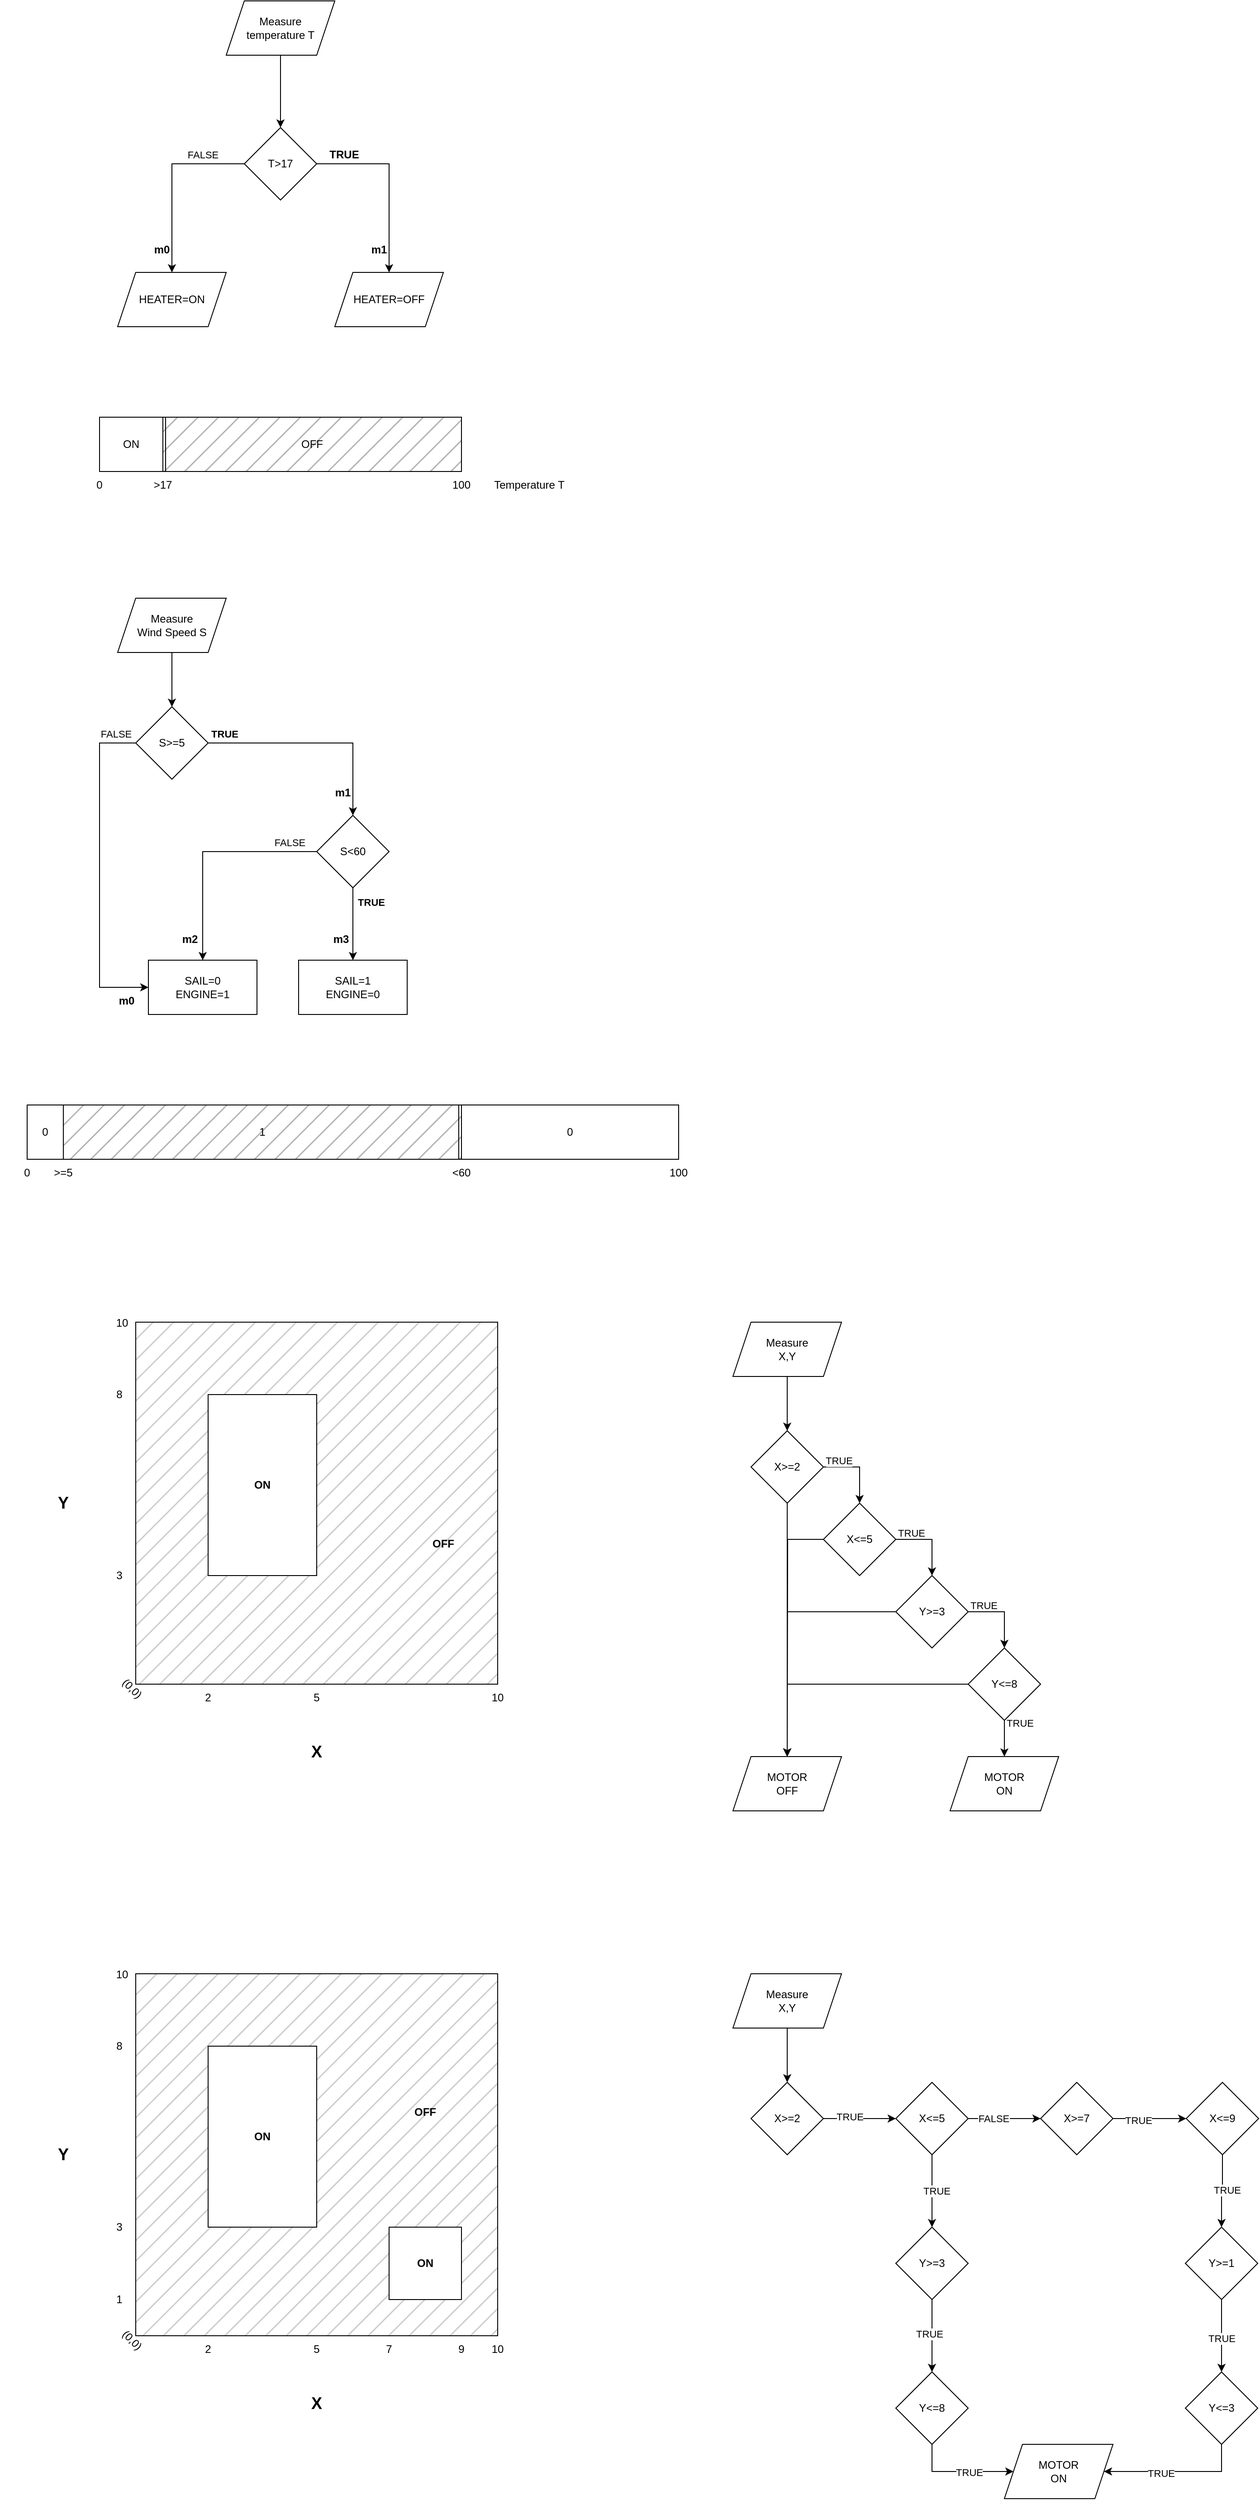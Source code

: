 <mxfile version="22.1.2" type="device">
  <diagram name="Page-1" id="Bb1y1mQhjrmPcFfC0oVa">
    <mxGraphModel dx="1149" dy="779" grid="1" gridSize="10" guides="1" tooltips="1" connect="1" arrows="1" fold="1" page="1" pageScale="1" pageWidth="827" pageHeight="1169" math="0" shadow="0">
      <root>
        <mxCell id="0" />
        <mxCell id="1" parent="0" />
        <mxCell id="ZWwNaQoVafnHjCtCmV9--36" value="1" style="rounded=0;whiteSpace=wrap;html=1;fillColor=#B3B3B3;fillStyle=hatch;" vertex="1" parent="1">
          <mxGeometry x="120" y="1240" width="440" height="60" as="geometry" />
        </mxCell>
        <mxCell id="ZWwNaQoVafnHjCtCmV9--4" style="edgeStyle=orthogonalEdgeStyle;rounded=0;orthogonalLoop=1;jettySize=auto;html=1;exitX=1;exitY=0.5;exitDx=0;exitDy=0;entryX=0.5;entryY=0;entryDx=0;entryDy=0;" edge="1" parent="1" source="ZWwNaQoVafnHjCtCmV9--1" target="ZWwNaQoVafnHjCtCmV9--2">
          <mxGeometry relative="1" as="geometry" />
        </mxCell>
        <mxCell id="ZWwNaQoVafnHjCtCmV9--21" value="&lt;b&gt;TRUE&lt;/b&gt;" style="edgeLabel;html=1;align=center;verticalAlign=middle;resizable=0;points=[];" vertex="1" connectable="0" parent="ZWwNaQoVafnHjCtCmV9--4">
          <mxGeometry x="-0.727" y="-2" relative="1" as="geometry">
            <mxPoint x="-15" y="-12" as="offset" />
          </mxGeometry>
        </mxCell>
        <mxCell id="ZWwNaQoVafnHjCtCmV9--7" style="edgeStyle=orthogonalEdgeStyle;rounded=0;orthogonalLoop=1;jettySize=auto;html=1;exitX=0;exitY=0.5;exitDx=0;exitDy=0;entryX=0;entryY=0.5;entryDx=0;entryDy=0;" edge="1" parent="1" source="ZWwNaQoVafnHjCtCmV9--1" target="ZWwNaQoVafnHjCtCmV9--6">
          <mxGeometry relative="1" as="geometry">
            <Array as="points">
              <mxPoint x="160" y="840" />
              <mxPoint x="160" y="1110" />
            </Array>
          </mxGeometry>
        </mxCell>
        <mxCell id="ZWwNaQoVafnHjCtCmV9--26" value="FALSE" style="edgeLabel;html=1;align=center;verticalAlign=middle;resizable=0;points=[];" vertex="1" connectable="0" parent="ZWwNaQoVafnHjCtCmV9--7">
          <mxGeometry x="-0.505" y="-2" relative="1" as="geometry">
            <mxPoint x="20" y="-60" as="offset" />
          </mxGeometry>
        </mxCell>
        <mxCell id="ZWwNaQoVafnHjCtCmV9--1" value="S&amp;gt;=5" style="rhombus;whiteSpace=wrap;html=1;" vertex="1" parent="1">
          <mxGeometry x="200" y="800" width="80" height="80" as="geometry" />
        </mxCell>
        <mxCell id="ZWwNaQoVafnHjCtCmV9--5" style="edgeStyle=orthogonalEdgeStyle;rounded=0;orthogonalLoop=1;jettySize=auto;html=1;exitX=0.5;exitY=1;exitDx=0;exitDy=0;entryX=0.5;entryY=0;entryDx=0;entryDy=0;" edge="1" parent="1" source="ZWwNaQoVafnHjCtCmV9--2" target="ZWwNaQoVafnHjCtCmV9--3">
          <mxGeometry relative="1" as="geometry" />
        </mxCell>
        <mxCell id="ZWwNaQoVafnHjCtCmV9--22" value="&lt;b&gt;TRUE&lt;/b&gt;" style="edgeLabel;html=1;align=center;verticalAlign=middle;resizable=0;points=[];" vertex="1" connectable="0" parent="ZWwNaQoVafnHjCtCmV9--5">
          <mxGeometry x="0.03" relative="1" as="geometry">
            <mxPoint x="20" y="-25" as="offset" />
          </mxGeometry>
        </mxCell>
        <mxCell id="ZWwNaQoVafnHjCtCmV9--8" style="edgeStyle=orthogonalEdgeStyle;rounded=0;orthogonalLoop=1;jettySize=auto;html=1;exitX=0;exitY=0.5;exitDx=0;exitDy=0;entryX=0.5;entryY=0;entryDx=0;entryDy=0;" edge="1" parent="1" source="ZWwNaQoVafnHjCtCmV9--2" target="ZWwNaQoVafnHjCtCmV9--6">
          <mxGeometry relative="1" as="geometry" />
        </mxCell>
        <mxCell id="ZWwNaQoVafnHjCtCmV9--27" value="FALSE" style="edgeLabel;html=1;align=center;verticalAlign=middle;resizable=0;points=[];" vertex="1" connectable="0" parent="ZWwNaQoVafnHjCtCmV9--8">
          <mxGeometry x="-0.437" y="3" relative="1" as="geometry">
            <mxPoint x="39" y="-13" as="offset" />
          </mxGeometry>
        </mxCell>
        <mxCell id="ZWwNaQoVafnHjCtCmV9--2" value="S&amp;lt;60" style="rhombus;whiteSpace=wrap;html=1;" vertex="1" parent="1">
          <mxGeometry x="400" y="920" width="80" height="80" as="geometry" />
        </mxCell>
        <mxCell id="ZWwNaQoVafnHjCtCmV9--3" value="SAIL=1&lt;br&gt;ENGINE=0" style="rounded=0;whiteSpace=wrap;html=1;" vertex="1" parent="1">
          <mxGeometry x="380" y="1080" width="120" height="60" as="geometry" />
        </mxCell>
        <mxCell id="ZWwNaQoVafnHjCtCmV9--6" value="SAIL=0&lt;br&gt;ENGINE=1" style="rounded=0;whiteSpace=wrap;html=1;" vertex="1" parent="1">
          <mxGeometry x="214" y="1080" width="120" height="60" as="geometry" />
        </mxCell>
        <mxCell id="ZWwNaQoVafnHjCtCmV9--16" style="edgeStyle=orthogonalEdgeStyle;rounded=0;orthogonalLoop=1;jettySize=auto;html=1;exitX=1;exitY=0.5;exitDx=0;exitDy=0;entryX=0.5;entryY=0;entryDx=0;entryDy=0;" edge="1" parent="1" source="ZWwNaQoVafnHjCtCmV9--9" target="ZWwNaQoVafnHjCtCmV9--14">
          <mxGeometry relative="1" as="geometry" />
        </mxCell>
        <mxCell id="ZWwNaQoVafnHjCtCmV9--20" value="&lt;font style=&quot;font-size: 12px;&quot;&gt;TRUE&lt;/font&gt;" style="edgeLabel;html=1;align=center;verticalAlign=middle;resizable=0;points=[];fontStyle=1" vertex="1" connectable="0" parent="ZWwNaQoVafnHjCtCmV9--16">
          <mxGeometry x="-0.522" y="-3" relative="1" as="geometry">
            <mxPoint x="-18" y="-13" as="offset" />
          </mxGeometry>
        </mxCell>
        <mxCell id="ZWwNaQoVafnHjCtCmV9--17" style="edgeStyle=orthogonalEdgeStyle;rounded=0;orthogonalLoop=1;jettySize=auto;html=1;exitX=0;exitY=0.5;exitDx=0;exitDy=0;" edge="1" parent="1" source="ZWwNaQoVafnHjCtCmV9--9" target="ZWwNaQoVafnHjCtCmV9--15">
          <mxGeometry relative="1" as="geometry" />
        </mxCell>
        <mxCell id="ZWwNaQoVafnHjCtCmV9--28" value="FALSE" style="edgeLabel;html=1;align=center;verticalAlign=middle;resizable=0;points=[];" vertex="1" connectable="0" parent="ZWwNaQoVafnHjCtCmV9--17">
          <mxGeometry x="-0.418" y="4" relative="1" as="geometry">
            <mxPoint x="12" y="-14" as="offset" />
          </mxGeometry>
        </mxCell>
        <mxCell id="ZWwNaQoVafnHjCtCmV9--9" value="T&amp;gt;17" style="rhombus;whiteSpace=wrap;html=1;" vertex="1" parent="1">
          <mxGeometry x="320" y="160" width="80" height="80" as="geometry" />
        </mxCell>
        <mxCell id="ZWwNaQoVafnHjCtCmV9--10" value="" style="endArrow=classic;html=1;rounded=0;entryX=0.5;entryY=0;entryDx=0;entryDy=0;" edge="1" parent="1" target="ZWwNaQoVafnHjCtCmV9--9">
          <mxGeometry width="50" height="50" relative="1" as="geometry">
            <mxPoint x="360" y="80" as="sourcePoint" />
            <mxPoint x="440" y="80" as="targetPoint" />
          </mxGeometry>
        </mxCell>
        <mxCell id="ZWwNaQoVafnHjCtCmV9--12" value="Measure &lt;br&gt;temperature T" style="shape=parallelogram;perimeter=parallelogramPerimeter;whiteSpace=wrap;html=1;fixedSize=1;" vertex="1" parent="1">
          <mxGeometry x="300" y="20" width="120" height="60" as="geometry" />
        </mxCell>
        <mxCell id="ZWwNaQoVafnHjCtCmV9--14" value="HEATER=OFF" style="shape=parallelogram;perimeter=parallelogramPerimeter;whiteSpace=wrap;html=1;fixedSize=1;" vertex="1" parent="1">
          <mxGeometry x="420" y="320" width="120" height="60" as="geometry" />
        </mxCell>
        <mxCell id="ZWwNaQoVafnHjCtCmV9--15" value="HEATER=ON" style="shape=parallelogram;perimeter=parallelogramPerimeter;whiteSpace=wrap;html=1;fixedSize=1;" vertex="1" parent="1">
          <mxGeometry x="180" y="320" width="120" height="60" as="geometry" />
        </mxCell>
        <mxCell id="ZWwNaQoVafnHjCtCmV9--19" style="edgeStyle=orthogonalEdgeStyle;rounded=0;orthogonalLoop=1;jettySize=auto;html=1;exitX=0.5;exitY=1;exitDx=0;exitDy=0;" edge="1" parent="1" source="ZWwNaQoVafnHjCtCmV9--18" target="ZWwNaQoVafnHjCtCmV9--1">
          <mxGeometry relative="1" as="geometry" />
        </mxCell>
        <mxCell id="ZWwNaQoVafnHjCtCmV9--18" value="Measure &lt;br&gt;Wind Speed S" style="shape=parallelogram;perimeter=parallelogramPerimeter;whiteSpace=wrap;html=1;fixedSize=1;" vertex="1" parent="1">
          <mxGeometry x="180" y="680" width="120" height="60" as="geometry" />
        </mxCell>
        <mxCell id="ZWwNaQoVafnHjCtCmV9--23" value="&lt;b&gt;m1&lt;/b&gt;" style="text;html=1;strokeColor=none;fillColor=none;align=center;verticalAlign=middle;whiteSpace=wrap;rounded=0;" vertex="1" parent="1">
          <mxGeometry x="399" y="880" width="60" height="30" as="geometry" />
        </mxCell>
        <mxCell id="ZWwNaQoVafnHjCtCmV9--24" value="m0" style="text;html=1;strokeColor=none;fillColor=none;align=center;verticalAlign=middle;whiteSpace=wrap;rounded=0;fontStyle=1" vertex="1" parent="1">
          <mxGeometry x="160" y="1110" width="60" height="30" as="geometry" />
        </mxCell>
        <mxCell id="ZWwNaQoVafnHjCtCmV9--25" value="m2" style="text;html=1;strokeColor=none;fillColor=none;align=center;verticalAlign=middle;whiteSpace=wrap;rounded=0;fontStyle=1" vertex="1" parent="1">
          <mxGeometry x="230" y="1042" width="60" height="30" as="geometry" />
        </mxCell>
        <mxCell id="ZWwNaQoVafnHjCtCmV9--31" value="ON" style="rounded=0;whiteSpace=wrap;html=1;" vertex="1" parent="1">
          <mxGeometry x="160" y="480" width="70" height="60" as="geometry" />
        </mxCell>
        <mxCell id="ZWwNaQoVafnHjCtCmV9--32" value="OFF" style="rounded=0;whiteSpace=wrap;html=1;fillColor=#B3B3B3;fillStyle=hatch;" vertex="1" parent="1">
          <mxGeometry x="230" y="480" width="330" height="60" as="geometry" />
        </mxCell>
        <mxCell id="ZWwNaQoVafnHjCtCmV9--34" value="&amp;gt;17" style="text;html=1;strokeColor=none;fillColor=none;align=center;verticalAlign=middle;whiteSpace=wrap;rounded=0;" vertex="1" parent="1">
          <mxGeometry x="200" y="540" width="60" height="30" as="geometry" />
        </mxCell>
        <mxCell id="ZWwNaQoVafnHjCtCmV9--35" value="0" style="rounded=0;whiteSpace=wrap;html=1;" vertex="1" parent="1">
          <mxGeometry x="80" y="1240" width="40" height="60" as="geometry" />
        </mxCell>
        <mxCell id="ZWwNaQoVafnHjCtCmV9--37" value="0" style="rounded=0;whiteSpace=wrap;html=1;" vertex="1" parent="1">
          <mxGeometry x="560" y="1240" width="240" height="60" as="geometry" />
        </mxCell>
        <mxCell id="ZWwNaQoVafnHjCtCmV9--38" value="&amp;gt;=5" style="text;html=1;strokeColor=none;fillColor=none;align=center;verticalAlign=middle;whiteSpace=wrap;rounded=0;" vertex="1" parent="1">
          <mxGeometry x="90" y="1300" width="60" height="30" as="geometry" />
        </mxCell>
        <mxCell id="ZWwNaQoVafnHjCtCmV9--39" value="&amp;lt;60" style="text;html=1;strokeColor=none;fillColor=none;align=center;verticalAlign=middle;whiteSpace=wrap;rounded=0;" vertex="1" parent="1">
          <mxGeometry x="530" y="1300" width="60" height="30" as="geometry" />
        </mxCell>
        <mxCell id="ZWwNaQoVafnHjCtCmV9--40" value="m3" style="text;html=1;strokeColor=none;fillColor=none;align=center;verticalAlign=middle;whiteSpace=wrap;rounded=0;fontStyle=1" vertex="1" parent="1">
          <mxGeometry x="397" y="1042" width="60" height="30" as="geometry" />
        </mxCell>
        <mxCell id="ZWwNaQoVafnHjCtCmV9--41" value="&lt;b&gt;m1&lt;/b&gt;" style="text;html=1;strokeColor=none;fillColor=none;align=center;verticalAlign=middle;whiteSpace=wrap;rounded=0;" vertex="1" parent="1">
          <mxGeometry x="439" y="280" width="60" height="30" as="geometry" />
        </mxCell>
        <mxCell id="ZWwNaQoVafnHjCtCmV9--42" value="&lt;b&gt;m0&lt;/b&gt;" style="text;html=1;strokeColor=none;fillColor=none;align=center;verticalAlign=middle;whiteSpace=wrap;rounded=0;" vertex="1" parent="1">
          <mxGeometry x="199" y="280" width="60" height="30" as="geometry" />
        </mxCell>
        <mxCell id="ZWwNaQoVafnHjCtCmV9--43" value="Temperature T" style="text;html=1;strokeColor=none;fillColor=none;align=center;verticalAlign=middle;whiteSpace=wrap;rounded=0;" vertex="1" parent="1">
          <mxGeometry x="580" y="540" width="110" height="30" as="geometry" />
        </mxCell>
        <mxCell id="ZWwNaQoVafnHjCtCmV9--44" value="0" style="text;html=1;strokeColor=none;fillColor=none;align=center;verticalAlign=middle;whiteSpace=wrap;rounded=0;" vertex="1" parent="1">
          <mxGeometry x="130" y="540" width="60" height="30" as="geometry" />
        </mxCell>
        <mxCell id="ZWwNaQoVafnHjCtCmV9--45" value="100" style="text;html=1;strokeColor=none;fillColor=none;align=center;verticalAlign=middle;whiteSpace=wrap;rounded=0;" vertex="1" parent="1">
          <mxGeometry x="530" y="540" width="60" height="30" as="geometry" />
        </mxCell>
        <mxCell id="ZWwNaQoVafnHjCtCmV9--46" value="100" style="text;html=1;strokeColor=none;fillColor=none;align=center;verticalAlign=middle;whiteSpace=wrap;rounded=0;" vertex="1" parent="1">
          <mxGeometry x="770" y="1300" width="60" height="30" as="geometry" />
        </mxCell>
        <mxCell id="ZWwNaQoVafnHjCtCmV9--47" value="0" style="text;html=1;strokeColor=none;fillColor=none;align=center;verticalAlign=middle;whiteSpace=wrap;rounded=0;" vertex="1" parent="1">
          <mxGeometry x="50" y="1300" width="60" height="30" as="geometry" />
        </mxCell>
        <mxCell id="ZWwNaQoVafnHjCtCmV9--48" value="" style="endArrow=none;html=1;strokeWidth=1;rounded=0;exitX=0;exitY=0;exitDx=0;exitDy=0;entryX=0.5;entryY=0;entryDx=0;entryDy=0;" edge="1" parent="1">
          <mxGeometry width="50" height="50" relative="1" as="geometry">
            <mxPoint x="557.0" y="1240" as="sourcePoint" />
            <mxPoint x="557" y="1300" as="targetPoint" />
          </mxGeometry>
        </mxCell>
        <mxCell id="ZWwNaQoVafnHjCtCmV9--49" value="" style="endArrow=none;html=1;rounded=0;exitX=0;exitY=0;exitDx=0;exitDy=0;entryX=0;entryY=1;entryDx=0;entryDy=0;" edge="1" parent="1">
          <mxGeometry width="50" height="50" relative="1" as="geometry">
            <mxPoint x="233" y="480" as="sourcePoint" />
            <mxPoint x="233" y="540" as="targetPoint" />
          </mxGeometry>
        </mxCell>
        <mxCell id="ZWwNaQoVafnHjCtCmV9--50" value="" style="whiteSpace=wrap;html=1;aspect=fixed;fillStyle=hatch;fillColor=#CCCCCC;" vertex="1" parent="1">
          <mxGeometry x="200" y="1480" width="400" height="400" as="geometry" />
        </mxCell>
        <mxCell id="ZWwNaQoVafnHjCtCmV9--51" value="&lt;b&gt;ON&lt;/b&gt;" style="rounded=0;whiteSpace=wrap;html=1;" vertex="1" parent="1">
          <mxGeometry x="280" y="1560" width="120" height="200" as="geometry" />
        </mxCell>
        <mxCell id="ZWwNaQoVafnHjCtCmV9--52" value="&lt;b&gt;&lt;font style=&quot;font-size: 18px;&quot;&gt;X&lt;/font&gt;&lt;/b&gt;" style="text;html=1;strokeColor=none;fillColor=none;align=center;verticalAlign=middle;whiteSpace=wrap;rounded=0;" vertex="1" parent="1">
          <mxGeometry x="370" y="1940" width="60" height="30" as="geometry" />
        </mxCell>
        <mxCell id="ZWwNaQoVafnHjCtCmV9--53" value="&lt;b&gt;&lt;font style=&quot;font-size: 18px;&quot;&gt;Y&lt;/font&gt;&lt;/b&gt;" style="text;html=1;strokeColor=none;fillColor=none;align=center;verticalAlign=middle;whiteSpace=wrap;rounded=0;" vertex="1" parent="1">
          <mxGeometry x="90" y="1665" width="60" height="30" as="geometry" />
        </mxCell>
        <mxCell id="ZWwNaQoVafnHjCtCmV9--54" value="(0,0)" style="text;html=1;strokeColor=none;fillColor=none;align=center;verticalAlign=middle;whiteSpace=wrap;rounded=0;rotation=45;" vertex="1" parent="1">
          <mxGeometry x="166" y="1870" width="60" height="30" as="geometry" />
        </mxCell>
        <mxCell id="ZWwNaQoVafnHjCtCmV9--55" value="10" style="text;html=1;strokeColor=none;fillColor=none;align=center;verticalAlign=middle;whiteSpace=wrap;rounded=0;" vertex="1" parent="1">
          <mxGeometry x="570" y="1880" width="60" height="30" as="geometry" />
        </mxCell>
        <mxCell id="ZWwNaQoVafnHjCtCmV9--56" value="10" style="text;html=1;strokeColor=none;fillColor=none;align=center;verticalAlign=middle;whiteSpace=wrap;rounded=0;" vertex="1" parent="1">
          <mxGeometry x="155" y="1466" width="60" height="30" as="geometry" />
        </mxCell>
        <mxCell id="ZWwNaQoVafnHjCtCmV9--57" value="8" style="text;html=1;strokeColor=none;fillColor=none;align=center;verticalAlign=middle;whiteSpace=wrap;rounded=0;" vertex="1" parent="1">
          <mxGeometry x="152" y="1545" width="60" height="30" as="geometry" />
        </mxCell>
        <mxCell id="ZWwNaQoVafnHjCtCmV9--58" value="3" style="text;html=1;strokeColor=none;fillColor=none;align=center;verticalAlign=middle;whiteSpace=wrap;rounded=0;" vertex="1" parent="1">
          <mxGeometry x="152" y="1745" width="60" height="30" as="geometry" />
        </mxCell>
        <mxCell id="ZWwNaQoVafnHjCtCmV9--59" value="2" style="text;html=1;strokeColor=none;fillColor=none;align=center;verticalAlign=middle;whiteSpace=wrap;rounded=0;" vertex="1" parent="1">
          <mxGeometry x="250" y="1880" width="60" height="30" as="geometry" />
        </mxCell>
        <mxCell id="ZWwNaQoVafnHjCtCmV9--60" value="5" style="text;html=1;strokeColor=none;fillColor=none;align=center;verticalAlign=middle;whiteSpace=wrap;rounded=0;" vertex="1" parent="1">
          <mxGeometry x="370" y="1880" width="60" height="30" as="geometry" />
        </mxCell>
        <mxCell id="ZWwNaQoVafnHjCtCmV9--61" value="&lt;b&gt;OFF&lt;/b&gt;" style="text;html=1;strokeColor=none;fillColor=none;align=center;verticalAlign=middle;whiteSpace=wrap;rounded=0;" vertex="1" parent="1">
          <mxGeometry x="510" y="1710" width="60" height="30" as="geometry" />
        </mxCell>
        <mxCell id="ZWwNaQoVafnHjCtCmV9--67" style="edgeStyle=orthogonalEdgeStyle;rounded=0;orthogonalLoop=1;jettySize=auto;html=1;exitX=0.5;exitY=1;exitDx=0;exitDy=0;entryX=0.5;entryY=0;entryDx=0;entryDy=0;" edge="1" parent="1" source="ZWwNaQoVafnHjCtCmV9--62" target="ZWwNaQoVafnHjCtCmV9--63">
          <mxGeometry relative="1" as="geometry" />
        </mxCell>
        <mxCell id="ZWwNaQoVafnHjCtCmV9--62" value="Measure&lt;br&gt;X,Y" style="shape=parallelogram;perimeter=parallelogramPerimeter;whiteSpace=wrap;html=1;fixedSize=1;" vertex="1" parent="1">
          <mxGeometry x="860" y="1480" width="120" height="60" as="geometry" />
        </mxCell>
        <mxCell id="ZWwNaQoVafnHjCtCmV9--68" style="edgeStyle=orthogonalEdgeStyle;rounded=0;orthogonalLoop=1;jettySize=auto;html=1;exitX=1;exitY=0.5;exitDx=0;exitDy=0;entryX=0.5;entryY=0;entryDx=0;entryDy=0;" edge="1" parent="1" source="ZWwNaQoVafnHjCtCmV9--63" target="ZWwNaQoVafnHjCtCmV9--64">
          <mxGeometry relative="1" as="geometry" />
        </mxCell>
        <mxCell id="ZWwNaQoVafnHjCtCmV9--79" value="TRUE" style="edgeLabel;html=1;align=center;verticalAlign=middle;resizable=0;points=[];" vertex="1" connectable="0" parent="ZWwNaQoVafnHjCtCmV9--68">
          <mxGeometry x="-0.321" y="-1" relative="1" as="geometry">
            <mxPoint x="-10" y="-8" as="offset" />
          </mxGeometry>
        </mxCell>
        <mxCell id="ZWwNaQoVafnHjCtCmV9--80" value="TRUE" style="edgeLabel;html=1;align=center;verticalAlign=middle;resizable=0;points=[];" vertex="1" connectable="0" parent="ZWwNaQoVafnHjCtCmV9--68">
          <mxGeometry x="-0.321" y="-1" relative="1" as="geometry">
            <mxPoint x="70" y="72" as="offset" />
          </mxGeometry>
        </mxCell>
        <mxCell id="ZWwNaQoVafnHjCtCmV9--81" value="TRUE" style="edgeLabel;html=1;align=center;verticalAlign=middle;resizable=0;points=[];" vertex="1" connectable="0" parent="ZWwNaQoVafnHjCtCmV9--68">
          <mxGeometry x="-0.321" y="-1" relative="1" as="geometry">
            <mxPoint x="150" y="152" as="offset" />
          </mxGeometry>
        </mxCell>
        <mxCell id="ZWwNaQoVafnHjCtCmV9--82" value="TRUE" style="edgeLabel;html=1;align=center;verticalAlign=middle;resizable=0;points=[];" vertex="1" connectable="0" parent="ZWwNaQoVafnHjCtCmV9--68">
          <mxGeometry x="-0.321" y="-1" relative="1" as="geometry">
            <mxPoint x="190" y="282" as="offset" />
          </mxGeometry>
        </mxCell>
        <mxCell id="ZWwNaQoVafnHjCtCmV9--75" style="edgeStyle=orthogonalEdgeStyle;rounded=0;orthogonalLoop=1;jettySize=auto;html=1;exitX=0.5;exitY=1;exitDx=0;exitDy=0;entryX=0.5;entryY=0;entryDx=0;entryDy=0;" edge="1" parent="1" source="ZWwNaQoVafnHjCtCmV9--63" target="ZWwNaQoVafnHjCtCmV9--72">
          <mxGeometry relative="1" as="geometry" />
        </mxCell>
        <mxCell id="ZWwNaQoVafnHjCtCmV9--63" value="X&amp;gt;=2" style="rhombus;whiteSpace=wrap;html=1;" vertex="1" parent="1">
          <mxGeometry x="880" y="1600" width="80" height="80" as="geometry" />
        </mxCell>
        <mxCell id="ZWwNaQoVafnHjCtCmV9--69" style="edgeStyle=orthogonalEdgeStyle;rounded=0;orthogonalLoop=1;jettySize=auto;html=1;exitX=1;exitY=0.5;exitDx=0;exitDy=0;entryX=0.5;entryY=0;entryDx=0;entryDy=0;" edge="1" parent="1" source="ZWwNaQoVafnHjCtCmV9--64" target="ZWwNaQoVafnHjCtCmV9--65">
          <mxGeometry relative="1" as="geometry" />
        </mxCell>
        <mxCell id="ZWwNaQoVafnHjCtCmV9--76" style="edgeStyle=orthogonalEdgeStyle;rounded=0;orthogonalLoop=1;jettySize=auto;html=1;exitX=0;exitY=0.5;exitDx=0;exitDy=0;" edge="1" parent="1" source="ZWwNaQoVafnHjCtCmV9--64">
          <mxGeometry relative="1" as="geometry">
            <mxPoint x="920" y="1960" as="targetPoint" />
          </mxGeometry>
        </mxCell>
        <mxCell id="ZWwNaQoVafnHjCtCmV9--64" value="X&amp;lt;=5" style="rhombus;whiteSpace=wrap;html=1;" vertex="1" parent="1">
          <mxGeometry x="960" y="1680" width="80" height="80" as="geometry" />
        </mxCell>
        <mxCell id="ZWwNaQoVafnHjCtCmV9--70" style="edgeStyle=orthogonalEdgeStyle;rounded=0;orthogonalLoop=1;jettySize=auto;html=1;exitX=1;exitY=0.5;exitDx=0;exitDy=0;entryX=0.5;entryY=0;entryDx=0;entryDy=0;" edge="1" parent="1" source="ZWwNaQoVafnHjCtCmV9--65" target="ZWwNaQoVafnHjCtCmV9--66">
          <mxGeometry relative="1" as="geometry" />
        </mxCell>
        <mxCell id="ZWwNaQoVafnHjCtCmV9--77" style="edgeStyle=orthogonalEdgeStyle;rounded=0;orthogonalLoop=1;jettySize=auto;html=1;exitX=0;exitY=0.5;exitDx=0;exitDy=0;entryX=0.5;entryY=0;entryDx=0;entryDy=0;" edge="1" parent="1" source="ZWwNaQoVafnHjCtCmV9--65" target="ZWwNaQoVafnHjCtCmV9--72">
          <mxGeometry relative="1" as="geometry">
            <mxPoint x="920.0" y="1800.167" as="targetPoint" />
          </mxGeometry>
        </mxCell>
        <mxCell id="ZWwNaQoVafnHjCtCmV9--65" value="Y&amp;gt;=3" style="rhombus;whiteSpace=wrap;html=1;" vertex="1" parent="1">
          <mxGeometry x="1040" y="1760" width="80" height="80" as="geometry" />
        </mxCell>
        <mxCell id="ZWwNaQoVafnHjCtCmV9--74" style="edgeStyle=orthogonalEdgeStyle;rounded=0;orthogonalLoop=1;jettySize=auto;html=1;exitX=0.5;exitY=1;exitDx=0;exitDy=0;entryX=0.5;entryY=0;entryDx=0;entryDy=0;" edge="1" parent="1" source="ZWwNaQoVafnHjCtCmV9--66" target="ZWwNaQoVafnHjCtCmV9--73">
          <mxGeometry relative="1" as="geometry" />
        </mxCell>
        <mxCell id="ZWwNaQoVafnHjCtCmV9--78" style="edgeStyle=orthogonalEdgeStyle;rounded=0;orthogonalLoop=1;jettySize=auto;html=1;exitX=0;exitY=0.5;exitDx=0;exitDy=0;" edge="1" parent="1" source="ZWwNaQoVafnHjCtCmV9--66" target="ZWwNaQoVafnHjCtCmV9--72">
          <mxGeometry relative="1" as="geometry" />
        </mxCell>
        <mxCell id="ZWwNaQoVafnHjCtCmV9--66" value="Y&amp;lt;=8" style="rhombus;whiteSpace=wrap;html=1;" vertex="1" parent="1">
          <mxGeometry x="1120" y="1840" width="80" height="80" as="geometry" />
        </mxCell>
        <mxCell id="ZWwNaQoVafnHjCtCmV9--72" value="MOTOR&lt;br&gt;OFF" style="shape=parallelogram;perimeter=parallelogramPerimeter;whiteSpace=wrap;html=1;fixedSize=1;" vertex="1" parent="1">
          <mxGeometry x="860" y="1960" width="120" height="60" as="geometry" />
        </mxCell>
        <mxCell id="ZWwNaQoVafnHjCtCmV9--73" value="MOTOR&lt;br&gt;ON" style="shape=parallelogram;perimeter=parallelogramPerimeter;whiteSpace=wrap;html=1;fixedSize=1;" vertex="1" parent="1">
          <mxGeometry x="1100" y="1960" width="120" height="60" as="geometry" />
        </mxCell>
        <mxCell id="ZWwNaQoVafnHjCtCmV9--83" value="" style="whiteSpace=wrap;html=1;aspect=fixed;fillStyle=hatch;fillColor=#CCCCCC;" vertex="1" parent="1">
          <mxGeometry x="200" y="2200" width="400" height="400" as="geometry" />
        </mxCell>
        <mxCell id="ZWwNaQoVafnHjCtCmV9--84" value="&lt;b&gt;ON&lt;/b&gt;" style="rounded=0;whiteSpace=wrap;html=1;" vertex="1" parent="1">
          <mxGeometry x="280" y="2280" width="120" height="200" as="geometry" />
        </mxCell>
        <mxCell id="ZWwNaQoVafnHjCtCmV9--85" value="&lt;b&gt;&lt;font style=&quot;font-size: 18px;&quot;&gt;X&lt;/font&gt;&lt;/b&gt;" style="text;html=1;strokeColor=none;fillColor=none;align=center;verticalAlign=middle;whiteSpace=wrap;rounded=0;" vertex="1" parent="1">
          <mxGeometry x="370" y="2660" width="60" height="30" as="geometry" />
        </mxCell>
        <mxCell id="ZWwNaQoVafnHjCtCmV9--86" value="&lt;b&gt;&lt;font style=&quot;font-size: 18px;&quot;&gt;Y&lt;/font&gt;&lt;/b&gt;" style="text;html=1;strokeColor=none;fillColor=none;align=center;verticalAlign=middle;whiteSpace=wrap;rounded=0;" vertex="1" parent="1">
          <mxGeometry x="90" y="2385" width="60" height="30" as="geometry" />
        </mxCell>
        <mxCell id="ZWwNaQoVafnHjCtCmV9--87" value="(0,0)" style="text;html=1;strokeColor=none;fillColor=none;align=center;verticalAlign=middle;whiteSpace=wrap;rounded=0;rotation=45;" vertex="1" parent="1">
          <mxGeometry x="166" y="2590" width="60" height="30" as="geometry" />
        </mxCell>
        <mxCell id="ZWwNaQoVafnHjCtCmV9--88" value="10" style="text;html=1;strokeColor=none;fillColor=none;align=center;verticalAlign=middle;whiteSpace=wrap;rounded=0;" vertex="1" parent="1">
          <mxGeometry x="570" y="2600" width="60" height="30" as="geometry" />
        </mxCell>
        <mxCell id="ZWwNaQoVafnHjCtCmV9--89" value="10" style="text;html=1;strokeColor=none;fillColor=none;align=center;verticalAlign=middle;whiteSpace=wrap;rounded=0;" vertex="1" parent="1">
          <mxGeometry x="155" y="2186" width="60" height="30" as="geometry" />
        </mxCell>
        <mxCell id="ZWwNaQoVafnHjCtCmV9--90" value="8" style="text;html=1;strokeColor=none;fillColor=none;align=center;verticalAlign=middle;whiteSpace=wrap;rounded=0;" vertex="1" parent="1">
          <mxGeometry x="152" y="2265" width="60" height="30" as="geometry" />
        </mxCell>
        <mxCell id="ZWwNaQoVafnHjCtCmV9--91" value="3" style="text;html=1;strokeColor=none;fillColor=none;align=center;verticalAlign=middle;whiteSpace=wrap;rounded=0;" vertex="1" parent="1">
          <mxGeometry x="152" y="2465" width="60" height="30" as="geometry" />
        </mxCell>
        <mxCell id="ZWwNaQoVafnHjCtCmV9--92" value="2" style="text;html=1;strokeColor=none;fillColor=none;align=center;verticalAlign=middle;whiteSpace=wrap;rounded=0;" vertex="1" parent="1">
          <mxGeometry x="250" y="2600" width="60" height="30" as="geometry" />
        </mxCell>
        <mxCell id="ZWwNaQoVafnHjCtCmV9--93" value="5" style="text;html=1;strokeColor=none;fillColor=none;align=center;verticalAlign=middle;whiteSpace=wrap;rounded=0;" vertex="1" parent="1">
          <mxGeometry x="370" y="2600" width="60" height="30" as="geometry" />
        </mxCell>
        <mxCell id="ZWwNaQoVafnHjCtCmV9--94" value="&lt;b&gt;OFF&lt;/b&gt;" style="text;html=1;strokeColor=none;fillColor=none;align=center;verticalAlign=middle;whiteSpace=wrap;rounded=0;" vertex="1" parent="1">
          <mxGeometry x="490" y="2338" width="60" height="30" as="geometry" />
        </mxCell>
        <mxCell id="ZWwNaQoVafnHjCtCmV9--95" value="&lt;b&gt;ON&lt;/b&gt;" style="rounded=0;whiteSpace=wrap;html=1;" vertex="1" parent="1">
          <mxGeometry x="480" y="2480" width="80" height="80" as="geometry" />
        </mxCell>
        <mxCell id="ZWwNaQoVafnHjCtCmV9--96" value="7" style="text;html=1;strokeColor=none;fillColor=none;align=center;verticalAlign=middle;whiteSpace=wrap;rounded=0;" vertex="1" parent="1">
          <mxGeometry x="450" y="2600" width="60" height="30" as="geometry" />
        </mxCell>
        <mxCell id="ZWwNaQoVafnHjCtCmV9--97" value="9" style="text;html=1;strokeColor=none;fillColor=none;align=center;verticalAlign=middle;whiteSpace=wrap;rounded=0;" vertex="1" parent="1">
          <mxGeometry x="530" y="2600" width="60" height="30" as="geometry" />
        </mxCell>
        <mxCell id="ZWwNaQoVafnHjCtCmV9--98" value="1" style="text;html=1;strokeColor=none;fillColor=none;align=center;verticalAlign=middle;whiteSpace=wrap;rounded=0;" vertex="1" parent="1">
          <mxGeometry x="152" y="2545" width="60" height="30" as="geometry" />
        </mxCell>
        <mxCell id="ZWwNaQoVafnHjCtCmV9--99" style="edgeStyle=orthogonalEdgeStyle;rounded=0;orthogonalLoop=1;jettySize=auto;html=1;exitX=0.5;exitY=1;exitDx=0;exitDy=0;entryX=0.5;entryY=0;entryDx=0;entryDy=0;" edge="1" source="ZWwNaQoVafnHjCtCmV9--100" target="ZWwNaQoVafnHjCtCmV9--107" parent="1">
          <mxGeometry relative="1" as="geometry" />
        </mxCell>
        <mxCell id="ZWwNaQoVafnHjCtCmV9--100" value="Measure&lt;br&gt;X,Y" style="shape=parallelogram;perimeter=parallelogramPerimeter;whiteSpace=wrap;html=1;fixedSize=1;" vertex="1" parent="1">
          <mxGeometry x="860" y="2200" width="120" height="60" as="geometry" />
        </mxCell>
        <mxCell id="ZWwNaQoVafnHjCtCmV9--124" style="edgeStyle=orthogonalEdgeStyle;rounded=0;orthogonalLoop=1;jettySize=auto;html=1;exitX=1;exitY=0.5;exitDx=0;exitDy=0;entryX=0;entryY=0.5;entryDx=0;entryDy=0;" edge="1" parent="1" source="ZWwNaQoVafnHjCtCmV9--107" target="ZWwNaQoVafnHjCtCmV9--110">
          <mxGeometry relative="1" as="geometry" />
        </mxCell>
        <mxCell id="ZWwNaQoVafnHjCtCmV9--142" value="TRUE" style="edgeLabel;html=1;align=center;verticalAlign=middle;resizable=0;points=[];" vertex="1" connectable="0" parent="ZWwNaQoVafnHjCtCmV9--124">
          <mxGeometry x="-0.275" y="2" relative="1" as="geometry">
            <mxPoint as="offset" />
          </mxGeometry>
        </mxCell>
        <mxCell id="ZWwNaQoVafnHjCtCmV9--107" value="X&amp;gt;=2" style="rhombus;whiteSpace=wrap;html=1;" vertex="1" parent="1">
          <mxGeometry x="880" y="2320" width="80" height="80" as="geometry" />
        </mxCell>
        <mxCell id="ZWwNaQoVafnHjCtCmV9--126" style="edgeStyle=orthogonalEdgeStyle;rounded=0;orthogonalLoop=1;jettySize=auto;html=1;exitX=1;exitY=0.5;exitDx=0;exitDy=0;entryX=0;entryY=0.5;entryDx=0;entryDy=0;" edge="1" parent="1" source="ZWwNaQoVafnHjCtCmV9--110" target="ZWwNaQoVafnHjCtCmV9--120">
          <mxGeometry relative="1" as="geometry" />
        </mxCell>
        <mxCell id="ZWwNaQoVafnHjCtCmV9--143" value="FALSE" style="edgeLabel;html=1;align=center;verticalAlign=middle;resizable=0;points=[];" vertex="1" connectable="0" parent="ZWwNaQoVafnHjCtCmV9--126">
          <mxGeometry x="-0.303" relative="1" as="geometry">
            <mxPoint as="offset" />
          </mxGeometry>
        </mxCell>
        <mxCell id="ZWwNaQoVafnHjCtCmV9--128" style="edgeStyle=orthogonalEdgeStyle;rounded=0;orthogonalLoop=1;jettySize=auto;html=1;exitX=0.5;exitY=1;exitDx=0;exitDy=0;entryX=0.5;entryY=0;entryDx=0;entryDy=0;" edge="1" parent="1" source="ZWwNaQoVafnHjCtCmV9--110" target="ZWwNaQoVafnHjCtCmV9--113">
          <mxGeometry relative="1" as="geometry" />
        </mxCell>
        <mxCell id="ZWwNaQoVafnHjCtCmV9--146" value="TRUE" style="edgeLabel;html=1;align=center;verticalAlign=middle;resizable=0;points=[];" vertex="1" connectable="0" parent="ZWwNaQoVafnHjCtCmV9--128">
          <mxGeometry x="-0.003" y="5" relative="1" as="geometry">
            <mxPoint as="offset" />
          </mxGeometry>
        </mxCell>
        <mxCell id="ZWwNaQoVafnHjCtCmV9--110" value="X&amp;lt;=5" style="rhombus;whiteSpace=wrap;html=1;" vertex="1" parent="1">
          <mxGeometry x="1040" y="2320" width="80" height="80" as="geometry" />
        </mxCell>
        <mxCell id="ZWwNaQoVafnHjCtCmV9--127" style="edgeStyle=orthogonalEdgeStyle;rounded=0;orthogonalLoop=1;jettySize=auto;html=1;exitX=0.5;exitY=1;exitDx=0;exitDy=0;entryX=0.5;entryY=0;entryDx=0;entryDy=0;" edge="1" parent="1" source="ZWwNaQoVafnHjCtCmV9--113" target="ZWwNaQoVafnHjCtCmV9--116">
          <mxGeometry relative="1" as="geometry" />
        </mxCell>
        <mxCell id="ZWwNaQoVafnHjCtCmV9--149" value="TRUE" style="edgeLabel;html=1;align=center;verticalAlign=middle;resizable=0;points=[];" vertex="1" connectable="0" parent="ZWwNaQoVafnHjCtCmV9--127">
          <mxGeometry x="-0.058" y="-3" relative="1" as="geometry">
            <mxPoint as="offset" />
          </mxGeometry>
        </mxCell>
        <mxCell id="ZWwNaQoVafnHjCtCmV9--113" value="Y&amp;gt;=3" style="rhombus;whiteSpace=wrap;html=1;" vertex="1" parent="1">
          <mxGeometry x="1040" y="2480" width="80" height="80" as="geometry" />
        </mxCell>
        <mxCell id="ZWwNaQoVafnHjCtCmV9--135" style="edgeStyle=orthogonalEdgeStyle;rounded=0;orthogonalLoop=1;jettySize=auto;html=1;exitX=0.5;exitY=1;exitDx=0;exitDy=0;entryX=0;entryY=0.5;entryDx=0;entryDy=0;" edge="1" parent="1" source="ZWwNaQoVafnHjCtCmV9--116" target="ZWwNaQoVafnHjCtCmV9--118">
          <mxGeometry relative="1" as="geometry">
            <Array as="points">
              <mxPoint x="1080" y="2750" />
            </Array>
          </mxGeometry>
        </mxCell>
        <mxCell id="ZWwNaQoVafnHjCtCmV9--150" value="TRUE" style="edgeLabel;html=1;align=center;verticalAlign=middle;resizable=0;points=[];" vertex="1" connectable="0" parent="ZWwNaQoVafnHjCtCmV9--135">
          <mxGeometry x="0.187" y="-1" relative="1" as="geometry">
            <mxPoint as="offset" />
          </mxGeometry>
        </mxCell>
        <mxCell id="ZWwNaQoVafnHjCtCmV9--116" value="Y&amp;lt;=8" style="rhombus;whiteSpace=wrap;html=1;" vertex="1" parent="1">
          <mxGeometry x="1040" y="2640" width="80" height="80" as="geometry" />
        </mxCell>
        <mxCell id="ZWwNaQoVafnHjCtCmV9--118" value="MOTOR&lt;br&gt;ON" style="shape=parallelogram;perimeter=parallelogramPerimeter;whiteSpace=wrap;html=1;fixedSize=1;" vertex="1" parent="1">
          <mxGeometry x="1160" y="2720" width="120" height="60" as="geometry" />
        </mxCell>
        <mxCell id="ZWwNaQoVafnHjCtCmV9--123" style="edgeStyle=orthogonalEdgeStyle;rounded=0;orthogonalLoop=1;jettySize=auto;html=1;exitX=1;exitY=0.5;exitDx=0;exitDy=0;entryX=0;entryY=0.5;entryDx=0;entryDy=0;" edge="1" parent="1" source="ZWwNaQoVafnHjCtCmV9--120" target="ZWwNaQoVafnHjCtCmV9--122">
          <mxGeometry relative="1" as="geometry" />
        </mxCell>
        <mxCell id="ZWwNaQoVafnHjCtCmV9--144" value="TRUE" style="edgeLabel;html=1;align=center;verticalAlign=middle;resizable=0;points=[];" vertex="1" connectable="0" parent="ZWwNaQoVafnHjCtCmV9--123">
          <mxGeometry x="-0.311" y="-2" relative="1" as="geometry">
            <mxPoint as="offset" />
          </mxGeometry>
        </mxCell>
        <mxCell id="ZWwNaQoVafnHjCtCmV9--120" value="X&amp;gt;=7" style="rhombus;whiteSpace=wrap;html=1;" vertex="1" parent="1">
          <mxGeometry x="1200" y="2320" width="80" height="80" as="geometry" />
        </mxCell>
        <mxCell id="ZWwNaQoVafnHjCtCmV9--132" style="edgeStyle=orthogonalEdgeStyle;rounded=0;orthogonalLoop=1;jettySize=auto;html=1;exitX=0.5;exitY=1;exitDx=0;exitDy=0;entryX=0.5;entryY=0;entryDx=0;entryDy=0;" edge="1" parent="1" source="ZWwNaQoVafnHjCtCmV9--122" target="ZWwNaQoVafnHjCtCmV9--130">
          <mxGeometry relative="1" as="geometry" />
        </mxCell>
        <mxCell id="ZWwNaQoVafnHjCtCmV9--145" value="TRUE" style="edgeLabel;html=1;align=center;verticalAlign=middle;resizable=0;points=[];" vertex="1" connectable="0" parent="ZWwNaQoVafnHjCtCmV9--132">
          <mxGeometry x="-0.024" y="3" relative="1" as="geometry">
            <mxPoint x="2" y="-1" as="offset" />
          </mxGeometry>
        </mxCell>
        <mxCell id="ZWwNaQoVafnHjCtCmV9--122" value="X&amp;lt;=9" style="rhombus;whiteSpace=wrap;html=1;" vertex="1" parent="1">
          <mxGeometry x="1361" y="2320" width="80" height="80" as="geometry" />
        </mxCell>
        <mxCell id="ZWwNaQoVafnHjCtCmV9--133" style="edgeStyle=orthogonalEdgeStyle;rounded=0;orthogonalLoop=1;jettySize=auto;html=1;exitX=0.5;exitY=1;exitDx=0;exitDy=0;entryX=0.5;entryY=0;entryDx=0;entryDy=0;" edge="1" parent="1" source="ZWwNaQoVafnHjCtCmV9--130" target="ZWwNaQoVafnHjCtCmV9--131">
          <mxGeometry relative="1" as="geometry" />
        </mxCell>
        <mxCell id="ZWwNaQoVafnHjCtCmV9--147" value="TRUE" style="edgeLabel;html=1;align=center;verticalAlign=middle;resizable=0;points=[];" vertex="1" connectable="0" parent="ZWwNaQoVafnHjCtCmV9--133">
          <mxGeometry x="0.081" relative="1" as="geometry">
            <mxPoint as="offset" />
          </mxGeometry>
        </mxCell>
        <mxCell id="ZWwNaQoVafnHjCtCmV9--130" value="Y&amp;gt;=1" style="rhombus;whiteSpace=wrap;html=1;" vertex="1" parent="1">
          <mxGeometry x="1360" y="2480" width="80" height="80" as="geometry" />
        </mxCell>
        <mxCell id="ZWwNaQoVafnHjCtCmV9--134" style="edgeStyle=orthogonalEdgeStyle;rounded=0;orthogonalLoop=1;jettySize=auto;html=1;exitX=0.5;exitY=1;exitDx=0;exitDy=0;entryX=1;entryY=0.5;entryDx=0;entryDy=0;" edge="1" parent="1" source="ZWwNaQoVafnHjCtCmV9--131" target="ZWwNaQoVafnHjCtCmV9--118">
          <mxGeometry relative="1" as="geometry">
            <Array as="points">
              <mxPoint x="1400" y="2750" />
            </Array>
          </mxGeometry>
        </mxCell>
        <mxCell id="ZWwNaQoVafnHjCtCmV9--148" value="TRUE" style="edgeLabel;html=1;align=center;verticalAlign=middle;resizable=0;points=[];" vertex="1" connectable="0" parent="ZWwNaQoVafnHjCtCmV9--134">
          <mxGeometry x="0.221" y="2" relative="1" as="geometry">
            <mxPoint as="offset" />
          </mxGeometry>
        </mxCell>
        <mxCell id="ZWwNaQoVafnHjCtCmV9--131" value="Y&amp;lt;=3" style="rhombus;whiteSpace=wrap;html=1;" vertex="1" parent="1">
          <mxGeometry x="1360" y="2640" width="80" height="80" as="geometry" />
        </mxCell>
      </root>
    </mxGraphModel>
  </diagram>
</mxfile>

